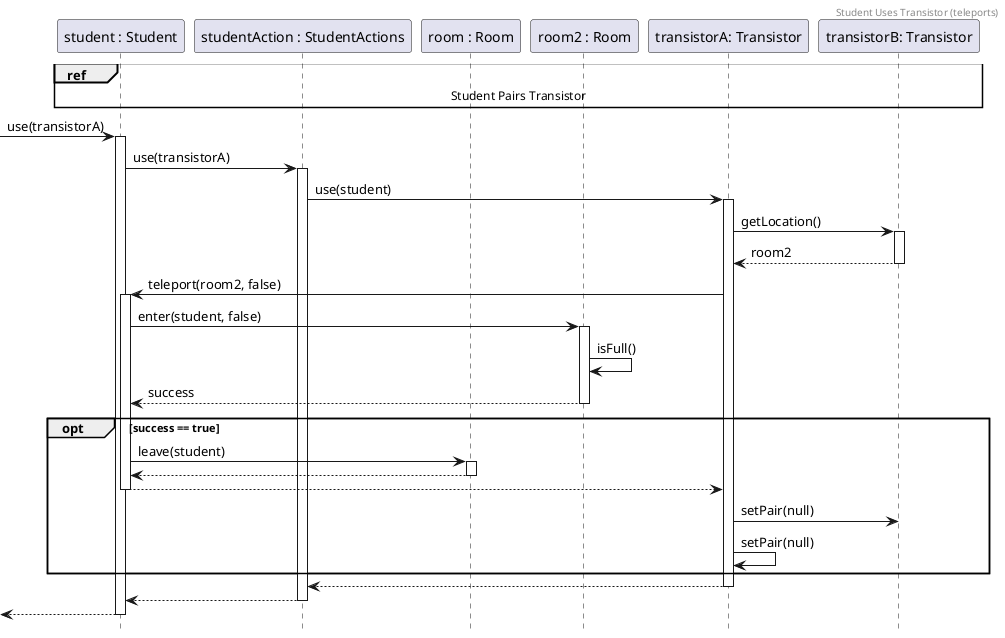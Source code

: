 @startuml StudentUsesTransistor
header Student Uses Transistor (teleports)
hide footbox

participant student as "student : Student"
participant actions as "studentAction : StudentActions"
participant room as "room : Room"
participant room2 as "room2 : Room"
participant t1 as "transistorA: Transistor"
participant t2 as "transistorB: Transistor"

' lets assume they are already paired

' this already contains the init
ref over student, t2: Student Pairs Transistor

-> student ++ : use(transistorA)
student -> actions ++ : use(transistorA)

actions -> t1++: use(student)
    t1 -> t2++: getLocation()
    return room2

    t1 -> student++: teleport(room2, false)
        student ->room2++: enter(student, false)
        room2 -> room2: isFull()
        return success

        opt success == true
            student -> room ++: leave(student)
            return
    return
            t1 -> t2: setPair(null)
            t1 -> t1: setPair(null)
        end
return
return
return

@enduml